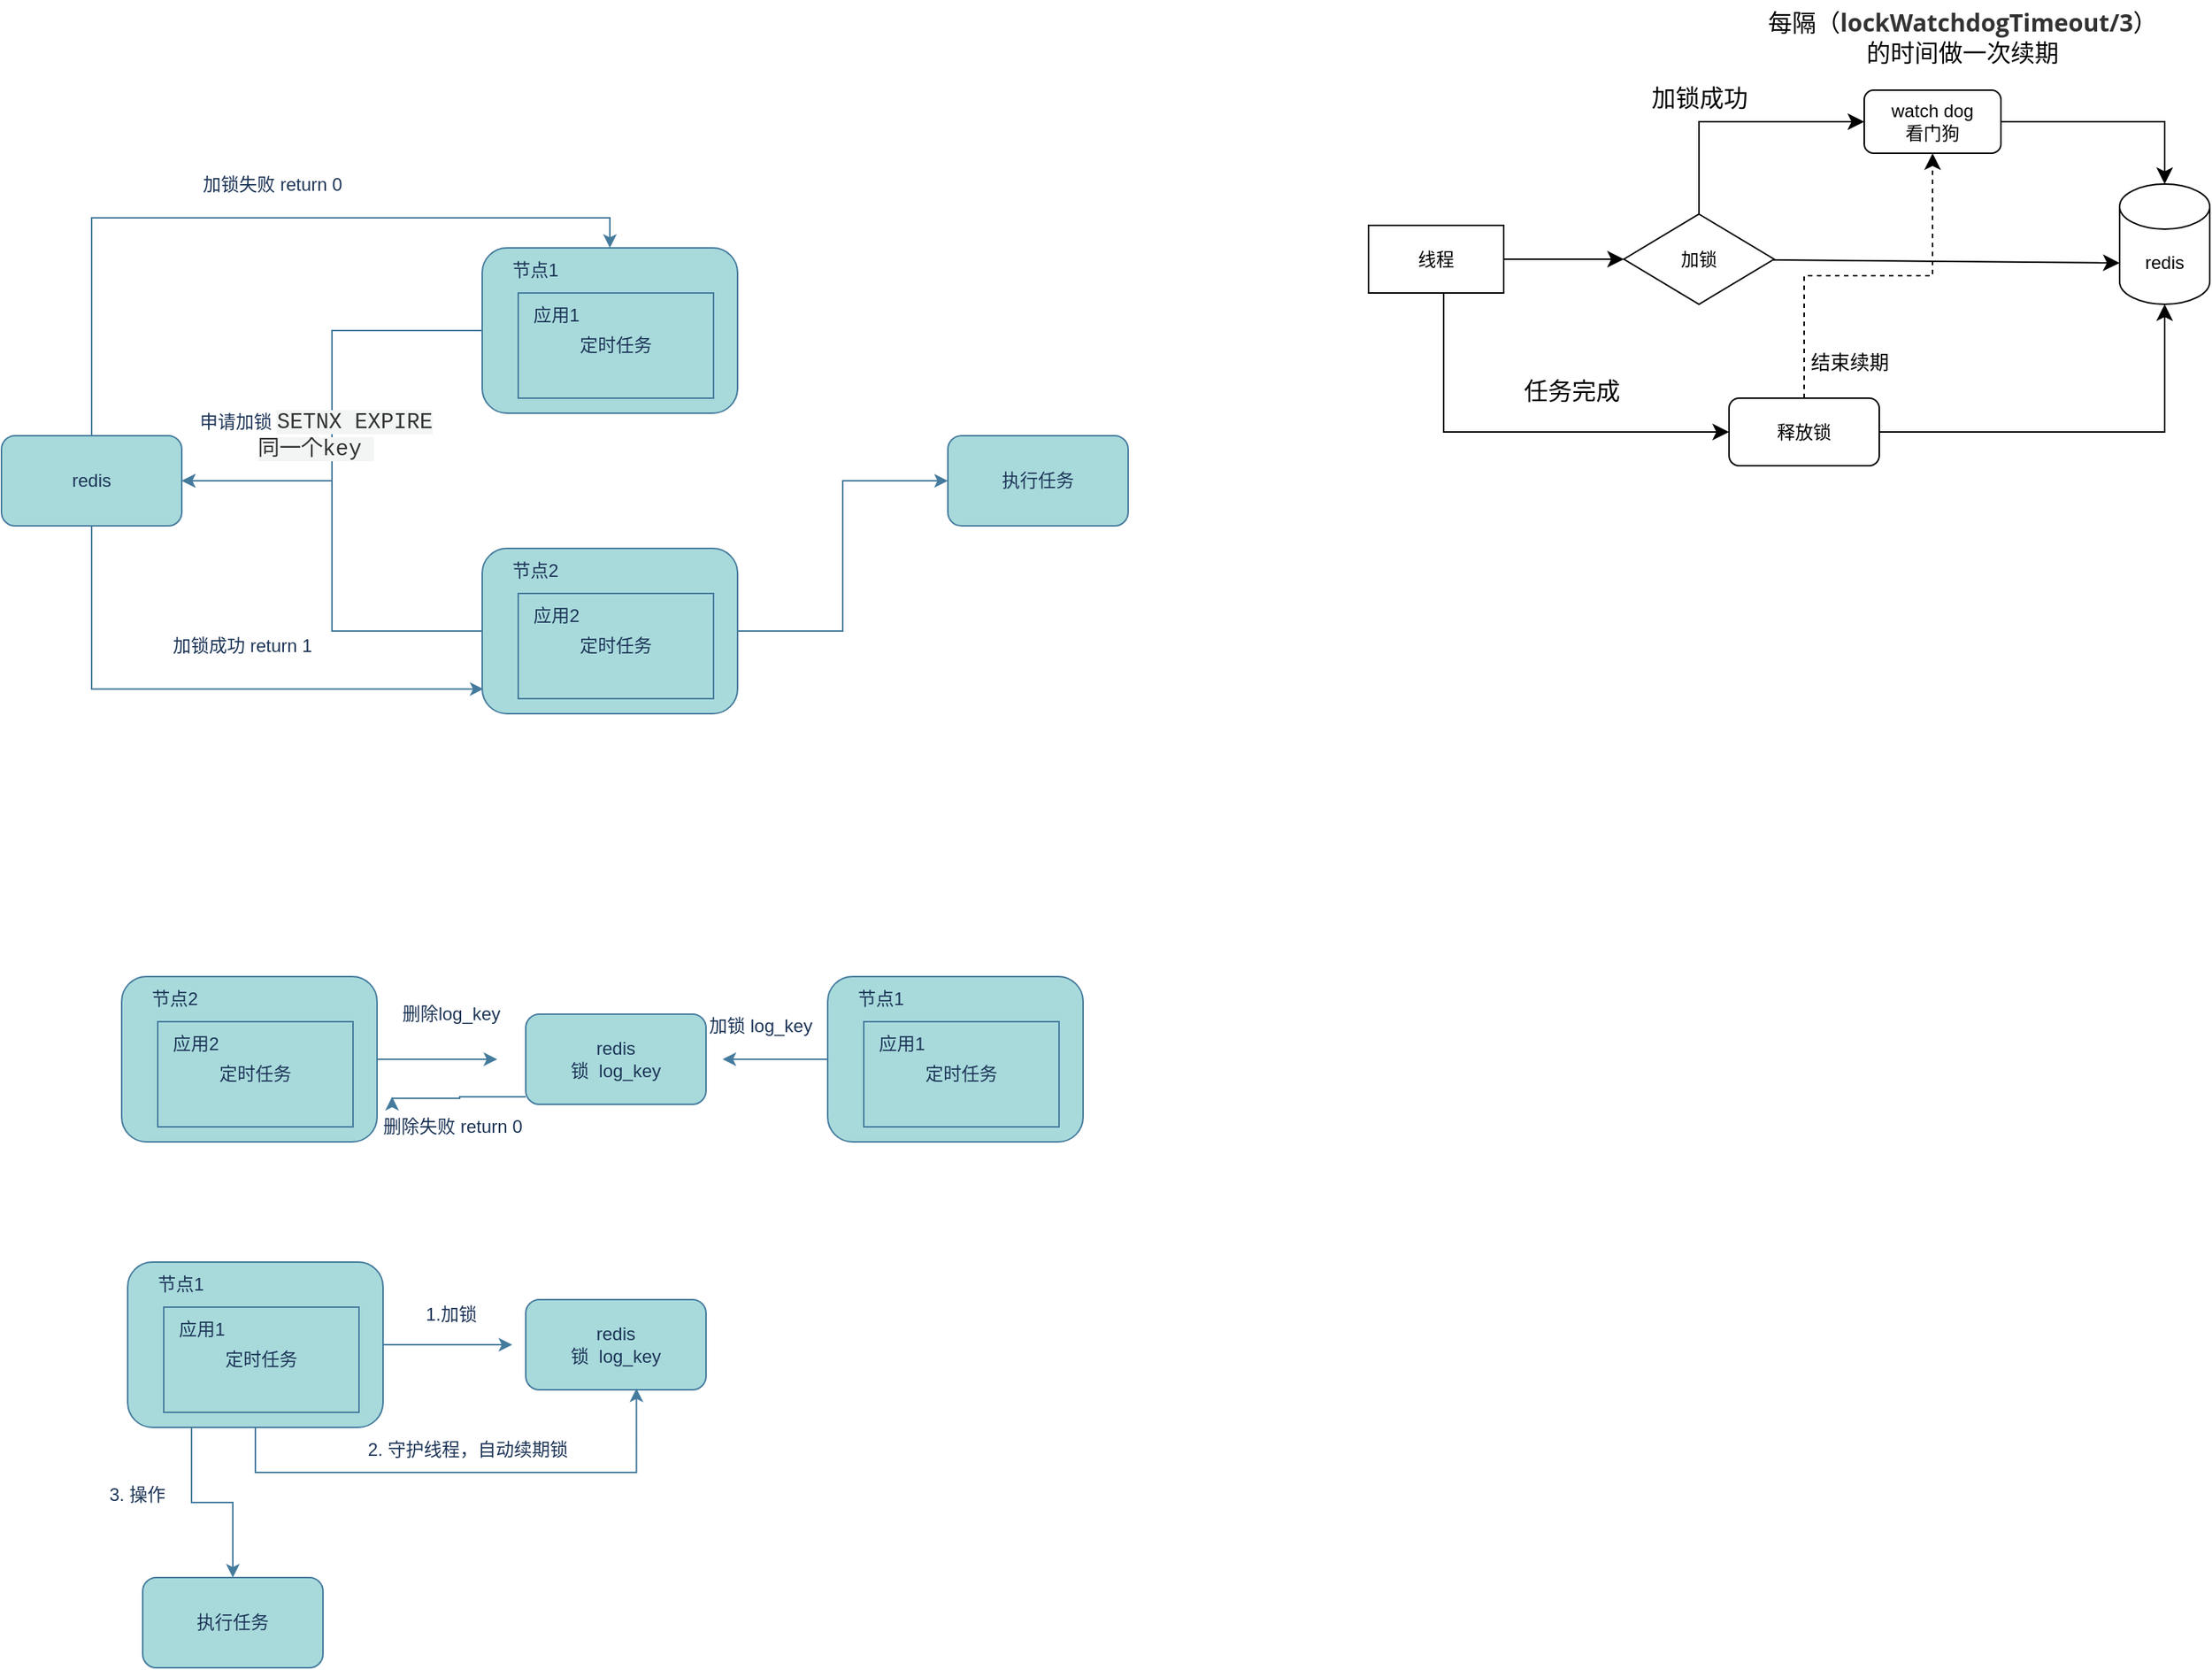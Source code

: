 <mxfile version="24.7.12">
  <diagram name="第 1 页" id="EltKTUvm__uaeuwGis5l">
    <mxGraphModel dx="1259" dy="792" grid="1" gridSize="10" guides="1" tooltips="1" connect="1" arrows="1" fold="1" page="1" pageScale="1" pageWidth="827" pageHeight="1169" math="0" shadow="0">
      <root>
        <mxCell id="0" />
        <mxCell id="1" parent="0" />
        <mxCell id="e2IyEqRxlzGrDhG3BaMy-12" style="edgeStyle=orthogonalEdgeStyle;rounded=0;orthogonalLoop=1;jettySize=auto;html=1;entryX=1;entryY=0.5;entryDx=0;entryDy=0;labelBackgroundColor=none;fontColor=default;strokeColor=#457B9D;" parent="1" source="e2IyEqRxlzGrDhG3BaMy-1" target="e2IyEqRxlzGrDhG3BaMy-10" edge="1">
          <mxGeometry relative="1" as="geometry" />
        </mxCell>
        <mxCell id="e2IyEqRxlzGrDhG3BaMy-1" value="" style="rounded=1;whiteSpace=wrap;html=1;labelBackgroundColor=none;fillColor=#A8DADC;strokeColor=#457B9D;fontColor=#1D3557;" parent="1" vertex="1">
          <mxGeometry x="340" y="195" width="170" height="110" as="geometry" />
        </mxCell>
        <mxCell id="e2IyEqRxlzGrDhG3BaMy-2" value="节点1" style="text;html=1;align=center;verticalAlign=middle;resizable=0;points=[];autosize=1;strokeColor=none;fillColor=none;labelBackgroundColor=none;fontColor=#1D3557;" parent="1" vertex="1">
          <mxGeometry x="350" y="195" width="50" height="30" as="geometry" />
        </mxCell>
        <mxCell id="e2IyEqRxlzGrDhG3BaMy-3" value="定时任务" style="rounded=0;whiteSpace=wrap;html=1;labelBackgroundColor=none;fillColor=#A8DADC;strokeColor=#457B9D;fontColor=#1D3557;" parent="1" vertex="1">
          <mxGeometry x="364" y="225" width="130" height="70" as="geometry" />
        </mxCell>
        <mxCell id="e2IyEqRxlzGrDhG3BaMy-4" value="应用1" style="text;html=1;align=center;verticalAlign=middle;resizable=0;points=[];autosize=1;strokeColor=none;fillColor=none;labelBackgroundColor=none;fontColor=#1D3557;" parent="1" vertex="1">
          <mxGeometry x="364" y="225" width="50" height="30" as="geometry" />
        </mxCell>
        <mxCell id="e2IyEqRxlzGrDhG3BaMy-11" style="edgeStyle=orthogonalEdgeStyle;rounded=0;orthogonalLoop=1;jettySize=auto;html=1;entryX=1;entryY=0.5;entryDx=0;entryDy=0;labelBackgroundColor=none;fontColor=default;strokeColor=#457B9D;" parent="1" source="e2IyEqRxlzGrDhG3BaMy-5" target="e2IyEqRxlzGrDhG3BaMy-10" edge="1">
          <mxGeometry relative="1" as="geometry" />
        </mxCell>
        <mxCell id="e2IyEqRxlzGrDhG3BaMy-15" style="edgeStyle=orthogonalEdgeStyle;rounded=0;orthogonalLoop=1;jettySize=auto;html=1;entryX=0;entryY=0.5;entryDx=0;entryDy=0;labelBackgroundColor=none;fontColor=default;strokeColor=#457B9D;" parent="1" source="e2IyEqRxlzGrDhG3BaMy-5" target="e2IyEqRxlzGrDhG3BaMy-14" edge="1">
          <mxGeometry relative="1" as="geometry" />
        </mxCell>
        <mxCell id="e2IyEqRxlzGrDhG3BaMy-5" value="" style="rounded=1;whiteSpace=wrap;html=1;labelBackgroundColor=none;fillColor=#A8DADC;strokeColor=#457B9D;fontColor=#1D3557;" parent="1" vertex="1">
          <mxGeometry x="340" y="395" width="170" height="110" as="geometry" />
        </mxCell>
        <mxCell id="e2IyEqRxlzGrDhG3BaMy-6" value="节点2" style="text;html=1;align=center;verticalAlign=middle;resizable=0;points=[];autosize=1;strokeColor=none;fillColor=none;labelBackgroundColor=none;fontColor=#1D3557;" parent="1" vertex="1">
          <mxGeometry x="350" y="395" width="50" height="30" as="geometry" />
        </mxCell>
        <mxCell id="e2IyEqRxlzGrDhG3BaMy-7" value="定时任务" style="rounded=0;whiteSpace=wrap;html=1;labelBackgroundColor=none;fillColor=#A8DADC;strokeColor=#457B9D;fontColor=#1D3557;" parent="1" vertex="1">
          <mxGeometry x="364" y="425" width="130" height="70" as="geometry" />
        </mxCell>
        <mxCell id="e2IyEqRxlzGrDhG3BaMy-8" value="应用2" style="text;html=1;align=center;verticalAlign=middle;resizable=0;points=[];autosize=1;strokeColor=none;fillColor=none;labelBackgroundColor=none;fontColor=#1D3557;" parent="1" vertex="1">
          <mxGeometry x="364" y="425" width="50" height="30" as="geometry" />
        </mxCell>
        <mxCell id="e2IyEqRxlzGrDhG3BaMy-19" style="edgeStyle=orthogonalEdgeStyle;rounded=0;orthogonalLoop=1;jettySize=auto;html=1;entryX=0.5;entryY=0;entryDx=0;entryDy=0;labelBackgroundColor=none;fontColor=default;strokeColor=#457B9D;" parent="1" source="e2IyEqRxlzGrDhG3BaMy-10" target="e2IyEqRxlzGrDhG3BaMy-1" edge="1">
          <mxGeometry relative="1" as="geometry">
            <Array as="points">
              <mxPoint x="80" y="175" />
              <mxPoint x="425" y="175" />
            </Array>
          </mxGeometry>
        </mxCell>
        <mxCell id="e2IyEqRxlzGrDhG3BaMy-10" value="redis" style="rounded=1;whiteSpace=wrap;html=1;labelBackgroundColor=none;fillColor=#A8DADC;strokeColor=#457B9D;fontColor=#1D3557;" parent="1" vertex="1">
          <mxGeometry x="20" y="320" width="120" height="60" as="geometry" />
        </mxCell>
        <mxCell id="e2IyEqRxlzGrDhG3BaMy-13" value="加锁成功 return 1" style="text;html=1;align=center;verticalAlign=middle;resizable=0;points=[];autosize=1;strokeColor=none;fillColor=none;labelBackgroundColor=none;fontColor=#1D3557;" parent="1" vertex="1">
          <mxGeometry x="120" y="445" width="120" height="30" as="geometry" />
        </mxCell>
        <mxCell id="e2IyEqRxlzGrDhG3BaMy-14" value="执行任务" style="rounded=1;whiteSpace=wrap;html=1;labelBackgroundColor=none;fillColor=#A8DADC;strokeColor=#457B9D;fontColor=#1D3557;" parent="1" vertex="1">
          <mxGeometry x="650" y="320" width="120" height="60" as="geometry" />
        </mxCell>
        <mxCell id="e2IyEqRxlzGrDhG3BaMy-16" value="申请加锁&amp;nbsp;&lt;span style=&quot;color: rgb(51, 51, 51); font-family: &amp;quot;Lucida Console&amp;quot;, Consolas, Courier, monospace; font-size: 14.4px; orphans: 4; text-align: left; text-wrap: wrap; background-color: rgb(243, 244, 244);&quot;&gt;SETNX&amp;nbsp;&lt;/span&gt;&lt;span style=&quot;color: rgb(51, 51, 51); font-family: &amp;quot;Lucida Console&amp;quot;, Consolas, Courier, monospace; font-size: 14.4px; orphans: 4; text-align: left; text-wrap: wrap; background-color: rgb(243, 244, 244);&quot;&gt;EXPIRE 同一个key&lt;/span&gt;&lt;span style=&quot;color: rgb(51, 51, 51); font-family: &amp;quot;Lucida Console&amp;quot;, Consolas, Courier, monospace; font-size: 14.4px; orphans: 4; text-align: left; text-wrap: wrap; background-color: rgb(243, 244, 244);&quot;&gt;&amp;nbsp;&lt;/span&gt;" style="text;html=1;align=center;verticalAlign=middle;resizable=0;points=[];autosize=1;strokeColor=none;fillColor=none;labelBackgroundColor=none;fontColor=#1D3557;" parent="1" vertex="1">
          <mxGeometry x="94" y="305" width="270" height="30" as="geometry" />
        </mxCell>
        <mxCell id="e2IyEqRxlzGrDhG3BaMy-17" style="edgeStyle=orthogonalEdgeStyle;rounded=0;orthogonalLoop=1;jettySize=auto;html=1;entryX=0.005;entryY=0.851;entryDx=0;entryDy=0;entryPerimeter=0;labelBackgroundColor=none;fontColor=default;strokeColor=#457B9D;" parent="1" source="e2IyEqRxlzGrDhG3BaMy-10" target="e2IyEqRxlzGrDhG3BaMy-5" edge="1">
          <mxGeometry relative="1" as="geometry">
            <Array as="points">
              <mxPoint x="80" y="489" />
            </Array>
          </mxGeometry>
        </mxCell>
        <mxCell id="e2IyEqRxlzGrDhG3BaMy-20" value="加锁失败 return 0" style="text;html=1;align=center;verticalAlign=middle;resizable=0;points=[];autosize=1;strokeColor=none;fillColor=none;labelBackgroundColor=none;fontColor=#1D3557;" parent="1" vertex="1">
          <mxGeometry x="140" y="138" width="120" height="30" as="geometry" />
        </mxCell>
        <mxCell id="e2IyEqRxlzGrDhG3BaMy-33" style="edgeStyle=orthogonalEdgeStyle;rounded=0;orthogonalLoop=1;jettySize=auto;html=1;labelBackgroundColor=none;fontColor=default;strokeColor=#457B9D;" parent="1" source="e2IyEqRxlzGrDhG3BaMy-21" edge="1">
          <mxGeometry relative="1" as="geometry">
            <mxPoint x="350" y="735" as="targetPoint" />
          </mxGeometry>
        </mxCell>
        <mxCell id="e2IyEqRxlzGrDhG3BaMy-21" value="" style="rounded=1;whiteSpace=wrap;html=1;labelBackgroundColor=none;fillColor=#A8DADC;strokeColor=#457B9D;fontColor=#1D3557;" parent="1" vertex="1">
          <mxGeometry x="100" y="680" width="170" height="110" as="geometry" />
        </mxCell>
        <mxCell id="e2IyEqRxlzGrDhG3BaMy-22" value="节点2" style="text;html=1;align=center;verticalAlign=middle;resizable=0;points=[];autosize=1;strokeColor=none;fillColor=none;labelBackgroundColor=none;fontColor=#1D3557;" parent="1" vertex="1">
          <mxGeometry x="110" y="680" width="50" height="30" as="geometry" />
        </mxCell>
        <mxCell id="e2IyEqRxlzGrDhG3BaMy-23" value="定时任务" style="rounded=0;whiteSpace=wrap;html=1;labelBackgroundColor=none;fillColor=#A8DADC;strokeColor=#457B9D;fontColor=#1D3557;" parent="1" vertex="1">
          <mxGeometry x="124" y="710" width="130" height="70" as="geometry" />
        </mxCell>
        <mxCell id="e2IyEqRxlzGrDhG3BaMy-24" value="应用2" style="text;html=1;align=center;verticalAlign=middle;resizable=0;points=[];autosize=1;strokeColor=none;fillColor=none;labelBackgroundColor=none;fontColor=#1D3557;" parent="1" vertex="1">
          <mxGeometry x="124" y="710" width="50" height="30" as="geometry" />
        </mxCell>
        <mxCell id="e2IyEqRxlzGrDhG3BaMy-36" style="edgeStyle=orthogonalEdgeStyle;rounded=0;orthogonalLoop=1;jettySize=auto;html=1;labelBackgroundColor=none;fontColor=default;strokeColor=#457B9D;" parent="1" source="e2IyEqRxlzGrDhG3BaMy-25" edge="1">
          <mxGeometry relative="1" as="geometry">
            <mxPoint x="280" y="760" as="targetPoint" />
            <Array as="points">
              <mxPoint x="325" y="760" />
              <mxPoint x="325" y="761" />
            </Array>
          </mxGeometry>
        </mxCell>
        <mxCell id="e2IyEqRxlzGrDhG3BaMy-25" value="redis&lt;br&gt;锁&amp;nbsp;&lt;span style=&quot;text-wrap: nowrap;&quot;&gt;&amp;nbsp;log_key&lt;/span&gt;" style="rounded=1;whiteSpace=wrap;html=1;labelBackgroundColor=none;fillColor=#A8DADC;strokeColor=#457B9D;fontColor=#1D3557;" parent="1" vertex="1">
          <mxGeometry x="369" y="705" width="120" height="60" as="geometry" />
        </mxCell>
        <mxCell id="e2IyEqRxlzGrDhG3BaMy-30" style="edgeStyle=orthogonalEdgeStyle;rounded=0;orthogonalLoop=1;jettySize=auto;html=1;labelBackgroundColor=none;fontColor=default;strokeColor=#457B9D;" parent="1" source="e2IyEqRxlzGrDhG3BaMy-26" edge="1">
          <mxGeometry relative="1" as="geometry">
            <mxPoint x="500" y="735" as="targetPoint" />
          </mxGeometry>
        </mxCell>
        <mxCell id="e2IyEqRxlzGrDhG3BaMy-26" value="" style="rounded=1;whiteSpace=wrap;html=1;labelBackgroundColor=none;fillColor=#A8DADC;strokeColor=#457B9D;fontColor=#1D3557;" parent="1" vertex="1">
          <mxGeometry x="570" y="680" width="170" height="110" as="geometry" />
        </mxCell>
        <mxCell id="e2IyEqRxlzGrDhG3BaMy-27" value="节点1" style="text;html=1;align=center;verticalAlign=middle;resizable=0;points=[];autosize=1;strokeColor=none;fillColor=none;labelBackgroundColor=none;fontColor=#1D3557;" parent="1" vertex="1">
          <mxGeometry x="580" y="680" width="50" height="30" as="geometry" />
        </mxCell>
        <mxCell id="e2IyEqRxlzGrDhG3BaMy-28" value="定时任务" style="rounded=0;whiteSpace=wrap;html=1;labelBackgroundColor=none;fillColor=#A8DADC;strokeColor=#457B9D;fontColor=#1D3557;" parent="1" vertex="1">
          <mxGeometry x="594" y="710" width="130" height="70" as="geometry" />
        </mxCell>
        <mxCell id="e2IyEqRxlzGrDhG3BaMy-29" value="应用1" style="text;html=1;align=center;verticalAlign=middle;resizable=0;points=[];autosize=1;strokeColor=none;fillColor=none;labelBackgroundColor=none;fontColor=#1D3557;" parent="1" vertex="1">
          <mxGeometry x="594" y="710" width="50" height="30" as="geometry" />
        </mxCell>
        <mxCell id="e2IyEqRxlzGrDhG3BaMy-31" value="加锁 log_key" style="text;html=1;align=center;verticalAlign=middle;resizable=0;points=[];autosize=1;strokeColor=none;fillColor=none;labelBackgroundColor=none;fontColor=#1D3557;" parent="1" vertex="1">
          <mxGeometry x="480" y="698" width="90" height="30" as="geometry" />
        </mxCell>
        <mxCell id="e2IyEqRxlzGrDhG3BaMy-34" value="删除log_key" style="text;html=1;align=center;verticalAlign=middle;resizable=0;points=[];autosize=1;strokeColor=none;fillColor=none;labelBackgroundColor=none;fontColor=#1D3557;" parent="1" vertex="1">
          <mxGeometry x="274" y="690" width="90" height="30" as="geometry" />
        </mxCell>
        <mxCell id="e2IyEqRxlzGrDhG3BaMy-37" value="删除失败 return 0" style="text;html=1;align=center;verticalAlign=middle;resizable=0;points=[];autosize=1;strokeColor=none;fillColor=none;labelBackgroundColor=none;fontColor=#1D3557;" parent="1" vertex="1">
          <mxGeometry x="260" y="765" width="120" height="30" as="geometry" />
        </mxCell>
        <mxCell id="e2IyEqRxlzGrDhG3BaMy-44" style="edgeStyle=orthogonalEdgeStyle;rounded=0;orthogonalLoop=1;jettySize=auto;html=1;labelBackgroundColor=none;fontColor=default;strokeColor=#457B9D;" parent="1" source="e2IyEqRxlzGrDhG3BaMy-38" edge="1">
          <mxGeometry relative="1" as="geometry">
            <mxPoint x="360" y="925" as="targetPoint" />
          </mxGeometry>
        </mxCell>
        <mxCell id="e2IyEqRxlzGrDhG3BaMy-49" style="edgeStyle=orthogonalEdgeStyle;rounded=0;orthogonalLoop=1;jettySize=auto;html=1;exitX=0.25;exitY=1;exitDx=0;exitDy=0;entryX=0.5;entryY=0;entryDx=0;entryDy=0;labelBackgroundColor=none;fontColor=default;strokeColor=#457B9D;" parent="1" source="e2IyEqRxlzGrDhG3BaMy-38" target="e2IyEqRxlzGrDhG3BaMy-48" edge="1">
          <mxGeometry relative="1" as="geometry" />
        </mxCell>
        <mxCell id="e2IyEqRxlzGrDhG3BaMy-38" value="" style="rounded=1;whiteSpace=wrap;html=1;labelBackgroundColor=none;fillColor=#A8DADC;strokeColor=#457B9D;fontColor=#1D3557;" parent="1" vertex="1">
          <mxGeometry x="104" y="870" width="170" height="110" as="geometry" />
        </mxCell>
        <mxCell id="e2IyEqRxlzGrDhG3BaMy-39" value="节点1" style="text;html=1;align=center;verticalAlign=middle;resizable=0;points=[];autosize=1;strokeColor=none;fillColor=none;labelBackgroundColor=none;fontColor=#1D3557;" parent="1" vertex="1">
          <mxGeometry x="114" y="870" width="50" height="30" as="geometry" />
        </mxCell>
        <mxCell id="e2IyEqRxlzGrDhG3BaMy-40" value="定时任务" style="rounded=0;whiteSpace=wrap;html=1;labelBackgroundColor=none;fillColor=#A8DADC;strokeColor=#457B9D;fontColor=#1D3557;" parent="1" vertex="1">
          <mxGeometry x="128" y="900" width="130" height="70" as="geometry" />
        </mxCell>
        <mxCell id="e2IyEqRxlzGrDhG3BaMy-41" value="应用1" style="text;html=1;align=center;verticalAlign=middle;resizable=0;points=[];autosize=1;strokeColor=none;fillColor=none;labelBackgroundColor=none;fontColor=#1D3557;" parent="1" vertex="1">
          <mxGeometry x="128" y="900" width="50" height="30" as="geometry" />
        </mxCell>
        <mxCell id="e2IyEqRxlzGrDhG3BaMy-42" value="redis&lt;br&gt;锁&amp;nbsp;&lt;span style=&quot;text-wrap: nowrap;&quot;&gt;&amp;nbsp;log_key&lt;/span&gt;" style="rounded=1;whiteSpace=wrap;html=1;labelBackgroundColor=none;fillColor=#A8DADC;strokeColor=#457B9D;fontColor=#1D3557;" parent="1" vertex="1">
          <mxGeometry x="369" y="895" width="120" height="60" as="geometry" />
        </mxCell>
        <mxCell id="e2IyEqRxlzGrDhG3BaMy-45" style="edgeStyle=orthogonalEdgeStyle;rounded=0;orthogonalLoop=1;jettySize=auto;html=1;entryX=0.614;entryY=0.985;entryDx=0;entryDy=0;entryPerimeter=0;labelBackgroundColor=none;fontColor=default;strokeColor=#457B9D;" parent="1" source="e2IyEqRxlzGrDhG3BaMy-38" target="e2IyEqRxlzGrDhG3BaMy-42" edge="1">
          <mxGeometry relative="1" as="geometry">
            <Array as="points">
              <mxPoint x="189" y="1010" />
              <mxPoint x="443" y="1010" />
            </Array>
          </mxGeometry>
        </mxCell>
        <mxCell id="e2IyEqRxlzGrDhG3BaMy-46" value="2. 守护线程，自动续期锁" style="text;html=1;align=center;verticalAlign=middle;resizable=0;points=[];autosize=1;strokeColor=none;fillColor=none;labelBackgroundColor=none;fontColor=#1D3557;" parent="1" vertex="1">
          <mxGeometry x="250" y="980" width="160" height="30" as="geometry" />
        </mxCell>
        <mxCell id="e2IyEqRxlzGrDhG3BaMy-47" value="1.加锁" style="text;html=1;align=center;verticalAlign=middle;resizable=0;points=[];autosize=1;strokeColor=none;fillColor=none;labelBackgroundColor=none;fontColor=#1D3557;" parent="1" vertex="1">
          <mxGeometry x="289" y="890" width="60" height="30" as="geometry" />
        </mxCell>
        <mxCell id="e2IyEqRxlzGrDhG3BaMy-48" value="执行任务" style="rounded=1;whiteSpace=wrap;html=1;labelBackgroundColor=none;fillColor=#A8DADC;strokeColor=#457B9D;fontColor=#1D3557;" parent="1" vertex="1">
          <mxGeometry x="114" y="1080" width="120" height="60" as="geometry" />
        </mxCell>
        <mxCell id="e2IyEqRxlzGrDhG3BaMy-50" value="3. 操作" style="text;html=1;align=center;verticalAlign=middle;resizable=0;points=[];autosize=1;strokeColor=none;fillColor=none;labelBackgroundColor=none;fontColor=#1D3557;" parent="1" vertex="1">
          <mxGeometry x="80" y="1010" width="60" height="30" as="geometry" />
        </mxCell>
        <mxCell id="UOhgfR08Cklj4NtN7fV--3" style="edgeStyle=none;curved=1;rounded=0;orthogonalLoop=1;jettySize=auto;html=1;entryX=0;entryY=0.5;entryDx=0;entryDy=0;fontSize=12;startSize=8;endSize=8;labelBackgroundColor=none;fontColor=default;" edge="1" parent="1" source="UOhgfR08Cklj4NtN7fV--1" target="UOhgfR08Cklj4NtN7fV--2">
          <mxGeometry relative="1" as="geometry" />
        </mxCell>
        <mxCell id="UOhgfR08Cklj4NtN7fV--34" style="edgeStyle=orthogonalEdgeStyle;rounded=0;orthogonalLoop=1;jettySize=auto;html=1;entryX=0;entryY=0.5;entryDx=0;entryDy=0;fontSize=12;startSize=8;endSize=8;" edge="1" parent="1" source="UOhgfR08Cklj4NtN7fV--1" target="UOhgfR08Cklj4NtN7fV--25">
          <mxGeometry relative="1" as="geometry">
            <Array as="points">
              <mxPoint x="980" y="318" />
            </Array>
          </mxGeometry>
        </mxCell>
        <mxCell id="UOhgfR08Cklj4NtN7fV--1" value="线程" style="rounded=0;whiteSpace=wrap;html=1;labelBackgroundColor=none;" vertex="1" parent="1">
          <mxGeometry x="930" y="180" width="90" height="45" as="geometry" />
        </mxCell>
        <mxCell id="UOhgfR08Cklj4NtN7fV--6" style="edgeStyle=none;curved=1;rounded=0;orthogonalLoop=1;jettySize=auto;html=1;fontSize=12;startSize=8;endSize=8;labelBackgroundColor=none;fontColor=default;entryX=0;entryY=0;entryDx=0;entryDy=52.5;entryPerimeter=0;" edge="1" parent="1" source="UOhgfR08Cklj4NtN7fV--2" target="UOhgfR08Cklj4NtN7fV--5">
          <mxGeometry relative="1" as="geometry">
            <mxPoint x="1350" y="200" as="targetPoint" />
          </mxGeometry>
        </mxCell>
        <mxCell id="UOhgfR08Cklj4NtN7fV--14" style="edgeStyle=orthogonalEdgeStyle;rounded=0;orthogonalLoop=1;jettySize=auto;html=1;entryX=0;entryY=0.5;entryDx=0;entryDy=0;fontSize=12;fontColor=#1D3557;startSize=8;endSize=8;" edge="1" parent="1" source="UOhgfR08Cklj4NtN7fV--2" target="UOhgfR08Cklj4NtN7fV--7">
          <mxGeometry relative="1" as="geometry">
            <Array as="points">
              <mxPoint x="1150" y="111" />
            </Array>
          </mxGeometry>
        </mxCell>
        <mxCell id="UOhgfR08Cklj4NtN7fV--2" value="加锁" style="rhombus;whiteSpace=wrap;html=1;labelBackgroundColor=none;" vertex="1" parent="1">
          <mxGeometry x="1100" y="172.5" width="100" height="60" as="geometry" />
        </mxCell>
        <mxCell id="UOhgfR08Cklj4NtN7fV--5" value="redis" style="shape=cylinder3;whiteSpace=wrap;html=1;boundedLbl=1;backgroundOutline=1;size=15;labelBackgroundColor=none;" vertex="1" parent="1">
          <mxGeometry x="1430" y="152.5" width="60" height="80" as="geometry" />
        </mxCell>
        <mxCell id="UOhgfR08Cklj4NtN7fV--7" value="watch dog&lt;div&gt;看门狗&lt;/div&gt;" style="rounded=1;whiteSpace=wrap;html=1;labelBackgroundColor=none;" vertex="1" parent="1">
          <mxGeometry x="1260" y="90" width="91" height="42" as="geometry" />
        </mxCell>
        <mxCell id="UOhgfR08Cklj4NtN7fV--15" value="加锁成功" style="text;html=1;align=center;verticalAlign=middle;resizable=0;points=[];autosize=1;fontSize=16;" vertex="1" parent="1">
          <mxGeometry x="1105" y="80" width="90" height="30" as="geometry" />
        </mxCell>
        <mxCell id="UOhgfR08Cklj4NtN7fV--21" style="edgeStyle=orthogonalEdgeStyle;rounded=0;orthogonalLoop=1;jettySize=auto;html=1;entryX=0.5;entryY=0;entryDx=0;entryDy=0;entryPerimeter=0;fontSize=12;fontColor=#1D3557;startSize=8;endSize=8;" edge="1" parent="1" source="UOhgfR08Cklj4NtN7fV--7" target="UOhgfR08Cklj4NtN7fV--5">
          <mxGeometry relative="1" as="geometry" />
        </mxCell>
        <mxCell id="UOhgfR08Cklj4NtN7fV--23" value="每隔（&lt;strong style=&quot;box-sizing: border-box; color: rgb(51, 51, 51); font-family: &amp;quot;Open Sans&amp;quot;, &amp;quot;Clear Sans&amp;quot;, &amp;quot;Helvetica Neue&amp;quot;, Helvetica, Arial, &amp;quot;Segoe UI Emoji&amp;quot;, sans-serif; orphans: 4; text-align: start; text-wrap: wrap; background-color: rgb(255, 255, 255);&quot;&gt;&lt;span style=&quot;box-sizing: border-box; white-space-collapse: preserve;&quot; class=&quot;md-plain&quot;&gt;lockWatchdogTimeout/3&lt;/span&gt;&lt;/strong&gt;）&lt;div&gt;的时间做一次续期&lt;/div&gt;" style="text;html=1;align=center;verticalAlign=middle;resizable=0;points=[];autosize=1;fontSize=16;" vertex="1" parent="1">
          <mxGeometry x="1190" y="30" width="270" height="50" as="geometry" />
        </mxCell>
        <mxCell id="UOhgfR08Cklj4NtN7fV--42" style="edgeStyle=orthogonalEdgeStyle;rounded=0;orthogonalLoop=1;jettySize=auto;html=1;entryX=0.5;entryY=1;entryDx=0;entryDy=0;fontSize=12;startSize=8;endSize=8;dashed=1;" edge="1" parent="1" source="UOhgfR08Cklj4NtN7fV--25" target="UOhgfR08Cklj4NtN7fV--7">
          <mxGeometry relative="1" as="geometry" />
        </mxCell>
        <mxCell id="UOhgfR08Cklj4NtN7fV--25" value="释放锁" style="rounded=1;whiteSpace=wrap;html=1;" vertex="1" parent="1">
          <mxGeometry x="1170" y="295" width="100" height="45" as="geometry" />
        </mxCell>
        <mxCell id="UOhgfR08Cklj4NtN7fV--33" style="edgeStyle=orthogonalEdgeStyle;rounded=0;orthogonalLoop=1;jettySize=auto;html=1;entryX=0.5;entryY=1;entryDx=0;entryDy=0;entryPerimeter=0;fontSize=12;startSize=8;endSize=8;" edge="1" parent="1" source="UOhgfR08Cklj4NtN7fV--25" target="UOhgfR08Cklj4NtN7fV--5">
          <mxGeometry relative="1" as="geometry" />
        </mxCell>
        <mxCell id="UOhgfR08Cklj4NtN7fV--35" value="任务完成" style="text;html=1;align=center;verticalAlign=middle;resizable=0;points=[];autosize=1;fontSize=16;" vertex="1" parent="1">
          <mxGeometry x="1020" y="275" width="90" height="30" as="geometry" />
        </mxCell>
        <mxCell id="UOhgfR08Cklj4NtN7fV--43" value="&lt;font style=&quot;font-size: 13px;&quot;&gt;结束续期&lt;/font&gt;" style="text;html=1;align=center;verticalAlign=middle;resizable=0;points=[];autosize=1;strokeColor=none;fillColor=none;fontSize=16;" vertex="1" parent="1">
          <mxGeometry x="1210" y="255" width="80" height="30" as="geometry" />
        </mxCell>
      </root>
    </mxGraphModel>
  </diagram>
</mxfile>
